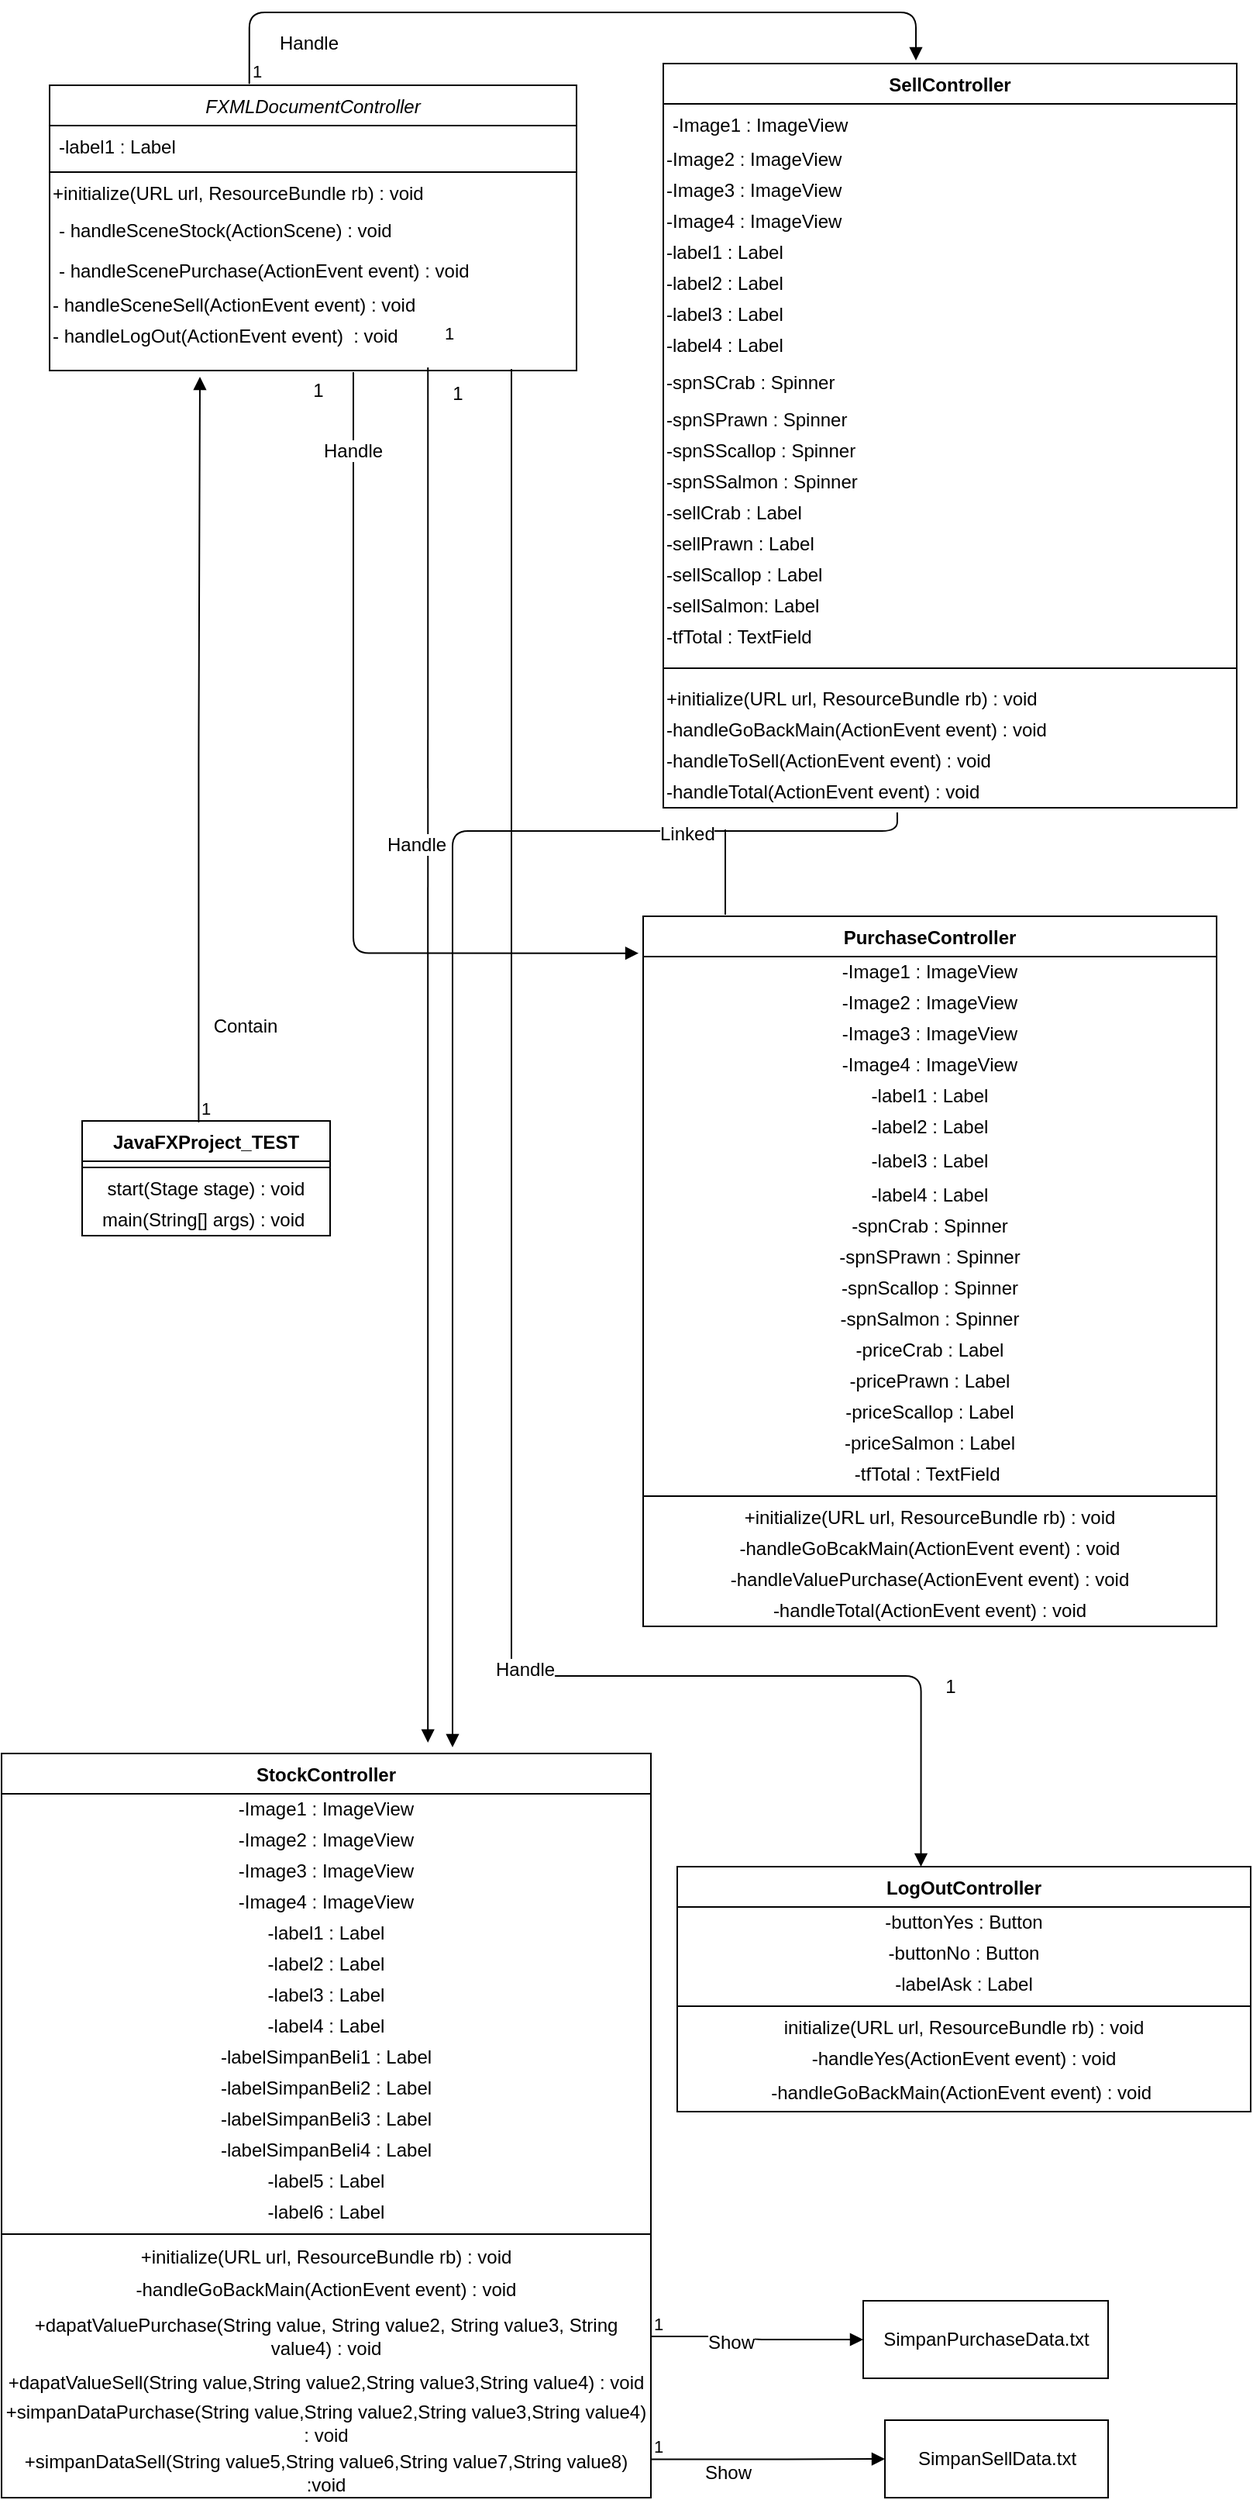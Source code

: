 <mxfile version="13.11.0" type="github">
  <diagram id="C5RBs43oDa-KdzZeNtuy" name="Page-1">
    <mxGraphModel dx="923" dy="383" grid="0" gridSize="10" guides="1" tooltips="1" connect="1" arrows="1" fold="1" page="1" pageScale="1" pageWidth="827" pageHeight="1169" math="0" shadow="0">
      <root>
        <mxCell id="WIyWlLk6GJQsqaUBKTNV-0" />
        <mxCell id="WIyWlLk6GJQsqaUBKTNV-1" parent="WIyWlLk6GJQsqaUBKTNV-0" />
        <mxCell id="zkfFHV4jXpPFQw0GAbJ--0" value="FXMLDocumentController" style="swimlane;fontStyle=2;align=center;verticalAlign=top;childLayout=stackLayout;horizontal=1;startSize=26;horizontalStack=0;resizeParent=1;resizeLast=0;collapsible=1;marginBottom=0;rounded=0;shadow=0;strokeWidth=1;" parent="WIyWlLk6GJQsqaUBKTNV-1" vertex="1">
          <mxGeometry x="44" y="104" width="340" height="184" as="geometry">
            <mxRectangle x="230" y="140" width="160" height="26" as="alternateBounds" />
          </mxGeometry>
        </mxCell>
        <mxCell id="zkfFHV4jXpPFQw0GAbJ--1" value="-label1 : Label" style="text;align=left;verticalAlign=top;spacingLeft=4;spacingRight=4;overflow=hidden;rotatable=0;points=[[0,0.5],[1,0.5]];portConstraint=eastwest;" parent="zkfFHV4jXpPFQw0GAbJ--0" vertex="1">
          <mxGeometry y="26" width="340" height="26" as="geometry" />
        </mxCell>
        <mxCell id="zkfFHV4jXpPFQw0GAbJ--4" value="" style="line;html=1;strokeWidth=1;align=left;verticalAlign=middle;spacingTop=-1;spacingLeft=3;spacingRight=3;rotatable=0;labelPosition=right;points=[];portConstraint=eastwest;" parent="zkfFHV4jXpPFQw0GAbJ--0" vertex="1">
          <mxGeometry y="52" width="340" height="8" as="geometry" />
        </mxCell>
        <mxCell id="mfBoTMyn1f0MOg0DyIH3-5" value="+initialize(URL url, ResourceBundle rb)&lt;span style=&quot;text-align: center&quot;&gt;&amp;nbsp;: void&lt;/span&gt;" style="text;html=1;strokeColor=none;fillColor=none;align=left;verticalAlign=middle;whiteSpace=wrap;rounded=0;" vertex="1" parent="zkfFHV4jXpPFQw0GAbJ--0">
          <mxGeometry y="60" width="340" height="20" as="geometry" />
        </mxCell>
        <mxCell id="zkfFHV4jXpPFQw0GAbJ--2" value="- handleSceneStock(ActionScene) : void" style="text;align=left;verticalAlign=top;spacingLeft=4;spacingRight=4;overflow=hidden;rotatable=0;points=[[0,0.5],[1,0.5]];portConstraint=eastwest;rounded=0;shadow=0;html=0;" parent="zkfFHV4jXpPFQw0GAbJ--0" vertex="1">
          <mxGeometry y="80" width="340" height="26" as="geometry" />
        </mxCell>
        <mxCell id="zkfFHV4jXpPFQw0GAbJ--3" value="- handleScenePurchase(ActionEvent event) : void" style="text;align=left;verticalAlign=top;spacingLeft=4;spacingRight=4;overflow=hidden;rotatable=0;points=[[0,0.5],[1,0.5]];portConstraint=eastwest;rounded=0;shadow=0;html=0;" parent="zkfFHV4jXpPFQw0GAbJ--0" vertex="1">
          <mxGeometry y="106" width="340" height="26" as="geometry" />
        </mxCell>
        <mxCell id="mfBoTMyn1f0MOg0DyIH3-3" value="&lt;span&gt;- handleSceneSell(ActionEvent event)&lt;/span&gt;&lt;span style=&quot;text-align: center&quot;&gt;&amp;nbsp;: void&lt;/span&gt;" style="text;html=1;strokeColor=none;fillColor=none;align=left;verticalAlign=middle;whiteSpace=wrap;rounded=0;" vertex="1" parent="zkfFHV4jXpPFQw0GAbJ--0">
          <mxGeometry y="132" width="340" height="20" as="geometry" />
        </mxCell>
        <mxCell id="mfBoTMyn1f0MOg0DyIH3-4" value="- handleLogOut(ActionEvent event)&amp;nbsp;&lt;span style=&quot;text-align: center&quot;&gt;&amp;nbsp;: void&lt;/span&gt;" style="text;html=1;strokeColor=none;fillColor=none;align=left;verticalAlign=middle;whiteSpace=wrap;rounded=0;" vertex="1" parent="zkfFHV4jXpPFQw0GAbJ--0">
          <mxGeometry y="152" width="340" height="20" as="geometry" />
        </mxCell>
        <mxCell id="mfBoTMyn1f0MOg0DyIH3-15" value="SellController" style="swimlane;fontStyle=1;align=center;verticalAlign=top;childLayout=stackLayout;horizontal=1;startSize=26;horizontalStack=0;resizeParent=1;resizeParentMax=0;resizeLast=0;collapsible=1;marginBottom=0;" vertex="1" parent="WIyWlLk6GJQsqaUBKTNV-1">
          <mxGeometry x="440" y="90" width="370" height="480" as="geometry" />
        </mxCell>
        <mxCell id="mfBoTMyn1f0MOg0DyIH3-16" value="-Image1 : ImageView" style="text;strokeColor=none;fillColor=none;align=left;verticalAlign=top;spacingLeft=4;spacingRight=4;overflow=hidden;rotatable=0;points=[[0,0.5],[1,0.5]];portConstraint=eastwest;" vertex="1" parent="mfBoTMyn1f0MOg0DyIH3-15">
          <mxGeometry y="26" width="370" height="26" as="geometry" />
        </mxCell>
        <mxCell id="mfBoTMyn1f0MOg0DyIH3-35" value="-Image2 :&amp;nbsp;&lt;span&gt;ImageView&lt;/span&gt;" style="text;html=1;strokeColor=none;fillColor=none;align=left;verticalAlign=middle;whiteSpace=wrap;rounded=0;" vertex="1" parent="mfBoTMyn1f0MOg0DyIH3-15">
          <mxGeometry y="52" width="370" height="20" as="geometry" />
        </mxCell>
        <mxCell id="mfBoTMyn1f0MOg0DyIH3-36" value="&lt;span&gt;-Image3 :&amp;nbsp;&lt;/span&gt;&lt;span&gt;ImageView&lt;/span&gt;" style="text;html=1;strokeColor=none;fillColor=none;align=left;verticalAlign=middle;whiteSpace=wrap;rounded=0;" vertex="1" parent="mfBoTMyn1f0MOg0DyIH3-15">
          <mxGeometry y="72" width="370" height="20" as="geometry" />
        </mxCell>
        <mxCell id="mfBoTMyn1f0MOg0DyIH3-37" value="&lt;span&gt;-Image4 :&amp;nbsp;&lt;/span&gt;&lt;span&gt;ImageView&lt;/span&gt;" style="text;html=1;strokeColor=none;fillColor=none;align=left;verticalAlign=middle;whiteSpace=wrap;rounded=0;" vertex="1" parent="mfBoTMyn1f0MOg0DyIH3-15">
          <mxGeometry y="92" width="370" height="20" as="geometry" />
        </mxCell>
        <mxCell id="mfBoTMyn1f0MOg0DyIH3-19" value="&lt;span&gt;-label1 : Label&lt;/span&gt;" style="text;html=1;strokeColor=none;fillColor=none;align=left;verticalAlign=middle;whiteSpace=wrap;rounded=0;" vertex="1" parent="mfBoTMyn1f0MOg0DyIH3-15">
          <mxGeometry y="112" width="370" height="20" as="geometry" />
        </mxCell>
        <mxCell id="mfBoTMyn1f0MOg0DyIH3-38" value="&lt;span&gt;-label2 : Label&lt;/span&gt;" style="text;html=1;strokeColor=none;fillColor=none;align=left;verticalAlign=middle;whiteSpace=wrap;rounded=0;" vertex="1" parent="mfBoTMyn1f0MOg0DyIH3-15">
          <mxGeometry y="132" width="370" height="20" as="geometry" />
        </mxCell>
        <mxCell id="mfBoTMyn1f0MOg0DyIH3-39" value="&lt;span&gt;-label3 : Label&lt;/span&gt;" style="text;html=1;strokeColor=none;fillColor=none;align=left;verticalAlign=middle;whiteSpace=wrap;rounded=0;" vertex="1" parent="mfBoTMyn1f0MOg0DyIH3-15">
          <mxGeometry y="152" width="370" height="20" as="geometry" />
        </mxCell>
        <mxCell id="mfBoTMyn1f0MOg0DyIH3-40" value="&lt;span&gt;-label4 : Label&lt;/span&gt;" style="text;html=1;strokeColor=none;fillColor=none;align=left;verticalAlign=middle;whiteSpace=wrap;rounded=0;" vertex="1" parent="mfBoTMyn1f0MOg0DyIH3-15">
          <mxGeometry y="172" width="370" height="20" as="geometry" />
        </mxCell>
        <mxCell id="mfBoTMyn1f0MOg0DyIH3-20" value="-spnSCrab : Spinner" style="text;html=1;strokeColor=none;fillColor=none;align=left;verticalAlign=middle;whiteSpace=wrap;rounded=0;" vertex="1" parent="mfBoTMyn1f0MOg0DyIH3-15">
          <mxGeometry y="192" width="370" height="28" as="geometry" />
        </mxCell>
        <mxCell id="mfBoTMyn1f0MOg0DyIH3-41" value="&lt;span&gt;-spnSPrawn : Spinner&lt;/span&gt;" style="text;html=1;strokeColor=none;fillColor=none;align=left;verticalAlign=middle;whiteSpace=wrap;rounded=0;" vertex="1" parent="mfBoTMyn1f0MOg0DyIH3-15">
          <mxGeometry y="220" width="370" height="20" as="geometry" />
        </mxCell>
        <mxCell id="mfBoTMyn1f0MOg0DyIH3-42" value="&lt;span&gt;-spnSScallop : Spinner&lt;/span&gt;" style="text;html=1;strokeColor=none;fillColor=none;align=left;verticalAlign=middle;whiteSpace=wrap;rounded=0;" vertex="1" parent="mfBoTMyn1f0MOg0DyIH3-15">
          <mxGeometry y="240" width="370" height="20" as="geometry" />
        </mxCell>
        <mxCell id="mfBoTMyn1f0MOg0DyIH3-43" value="&lt;span&gt;-spnSSalmon : Spinner&lt;/span&gt;" style="text;html=1;strokeColor=none;fillColor=none;align=left;verticalAlign=middle;whiteSpace=wrap;rounded=0;" vertex="1" parent="mfBoTMyn1f0MOg0DyIH3-15">
          <mxGeometry y="260" width="370" height="20" as="geometry" />
        </mxCell>
        <mxCell id="mfBoTMyn1f0MOg0DyIH3-21" value="-sellCrab : Label" style="text;html=1;strokeColor=none;fillColor=none;align=left;verticalAlign=middle;whiteSpace=wrap;rounded=0;" vertex="1" parent="mfBoTMyn1f0MOg0DyIH3-15">
          <mxGeometry y="280" width="370" height="20" as="geometry" />
        </mxCell>
        <mxCell id="mfBoTMyn1f0MOg0DyIH3-44" value="&lt;span&gt;-sellPrawn : Label&lt;/span&gt;" style="text;html=1;strokeColor=none;fillColor=none;align=left;verticalAlign=middle;whiteSpace=wrap;rounded=0;" vertex="1" parent="mfBoTMyn1f0MOg0DyIH3-15">
          <mxGeometry y="300" width="370" height="20" as="geometry" />
        </mxCell>
        <mxCell id="mfBoTMyn1f0MOg0DyIH3-45" value="&lt;span&gt;-sellScallop : Label&lt;/span&gt;" style="text;html=1;strokeColor=none;fillColor=none;align=left;verticalAlign=middle;whiteSpace=wrap;rounded=0;" vertex="1" parent="mfBoTMyn1f0MOg0DyIH3-15">
          <mxGeometry y="320" width="370" height="20" as="geometry" />
        </mxCell>
        <mxCell id="mfBoTMyn1f0MOg0DyIH3-46" value="&lt;span&gt;-sellSalmon: Label&lt;/span&gt;" style="text;html=1;strokeColor=none;fillColor=none;align=left;verticalAlign=middle;whiteSpace=wrap;rounded=0;" vertex="1" parent="mfBoTMyn1f0MOg0DyIH3-15">
          <mxGeometry y="340" width="370" height="20" as="geometry" />
        </mxCell>
        <mxCell id="mfBoTMyn1f0MOg0DyIH3-22" value="-tfTotal : TextField&amp;nbsp;" style="text;html=1;strokeColor=none;fillColor=none;align=left;verticalAlign=middle;whiteSpace=wrap;rounded=0;" vertex="1" parent="mfBoTMyn1f0MOg0DyIH3-15">
          <mxGeometry y="360" width="370" height="20" as="geometry" />
        </mxCell>
        <mxCell id="mfBoTMyn1f0MOg0DyIH3-17" value="" style="line;strokeWidth=1;fillColor=none;align=left;verticalAlign=middle;spacingTop=-1;spacingLeft=3;spacingRight=3;rotatable=0;labelPosition=right;points=[];portConstraint=eastwest;" vertex="1" parent="mfBoTMyn1f0MOg0DyIH3-15">
          <mxGeometry y="380" width="370" height="20" as="geometry" />
        </mxCell>
        <mxCell id="mfBoTMyn1f0MOg0DyIH3-28" value="+initialize(URL url, ResourceBundle rb)&lt;span style=&quot;text-align: center&quot;&gt;&amp;nbsp;: void&lt;/span&gt;" style="text;html=1;strokeColor=none;fillColor=none;align=left;verticalAlign=middle;whiteSpace=wrap;rounded=0;" vertex="1" parent="mfBoTMyn1f0MOg0DyIH3-15">
          <mxGeometry y="400" width="370" height="20" as="geometry" />
        </mxCell>
        <mxCell id="mfBoTMyn1f0MOg0DyIH3-23" value="-handleGoBackMain(ActionEvent event)&lt;span style=&quot;text-align: center&quot;&gt;&amp;nbsp;: void&lt;/span&gt;" style="text;html=1;strokeColor=none;fillColor=none;align=left;verticalAlign=middle;whiteSpace=wrap;rounded=0;" vertex="1" parent="mfBoTMyn1f0MOg0DyIH3-15">
          <mxGeometry y="420" width="370" height="20" as="geometry" />
        </mxCell>
        <mxCell id="mfBoTMyn1f0MOg0DyIH3-24" value="-handleToSell(ActionEvent event)&lt;span style=&quot;text-align: center&quot;&gt;&amp;nbsp;: void&lt;/span&gt;" style="text;html=1;strokeColor=none;fillColor=none;align=left;verticalAlign=middle;whiteSpace=wrap;rounded=0;" vertex="1" parent="mfBoTMyn1f0MOg0DyIH3-15">
          <mxGeometry y="440" width="370" height="20" as="geometry" />
        </mxCell>
        <mxCell id="mfBoTMyn1f0MOg0DyIH3-25" value="-handleTotal(ActionEvent event)&lt;span style=&quot;text-align: center&quot;&gt;&amp;nbsp;: void&lt;/span&gt;" style="text;html=1;strokeColor=none;fillColor=none;align=left;verticalAlign=middle;whiteSpace=wrap;rounded=0;" vertex="1" parent="mfBoTMyn1f0MOg0DyIH3-15">
          <mxGeometry y="460" width="370" height="20" as="geometry" />
        </mxCell>
        <mxCell id="714EFkH2jvjugC_4Z7wI-11" value="" style="endArrow=block;endFill=1;html=1;edgeStyle=orthogonalEdgeStyle;align=left;verticalAlign=top;exitX=0.379;exitY=-0.005;exitDx=0;exitDy=0;exitPerimeter=0;" edge="1" parent="WIyWlLk6GJQsqaUBKTNV-1" source="zkfFHV4jXpPFQw0GAbJ--0">
          <mxGeometry x="-1" relative="1" as="geometry">
            <mxPoint x="173" y="190" as="sourcePoint" />
            <mxPoint x="603" y="88" as="targetPoint" />
            <Array as="points">
              <mxPoint x="173" y="57" />
              <mxPoint x="603" y="57" />
            </Array>
          </mxGeometry>
        </mxCell>
        <mxCell id="714EFkH2jvjugC_4Z7wI-12" value="1" style="edgeLabel;resizable=0;html=1;align=left;verticalAlign=bottom;" connectable="0" vertex="1" parent="714EFkH2jvjugC_4Z7wI-11">
          <mxGeometry x="-1" relative="1" as="geometry" />
        </mxCell>
        <mxCell id="714EFkH2jvjugC_4Z7wI-13" value="Handle" style="text;html=1;align=center;verticalAlign=middle;resizable=0;points=[];autosize=1;" vertex="1" parent="WIyWlLk6GJQsqaUBKTNV-1">
          <mxGeometry x="187" y="68" width="48" height="18" as="geometry" />
        </mxCell>
        <mxCell id="NbRYpETx-06mappdJxJU-5" value="JavaFXProject_TEST" style="swimlane;fontStyle=1;align=center;verticalAlign=top;childLayout=stackLayout;horizontal=1;startSize=26;horizontalStack=0;resizeParent=1;resizeParentMax=0;resizeLast=0;collapsible=1;marginBottom=0;" vertex="1" parent="WIyWlLk6GJQsqaUBKTNV-1">
          <mxGeometry x="65" y="772" width="160" height="74" as="geometry" />
        </mxCell>
        <mxCell id="NbRYpETx-06mappdJxJU-7" value="" style="line;strokeWidth=1;fillColor=none;align=left;verticalAlign=middle;spacingTop=-1;spacingLeft=3;spacingRight=3;rotatable=0;labelPosition=right;points=[];portConstraint=eastwest;" vertex="1" parent="NbRYpETx-06mappdJxJU-5">
          <mxGeometry y="26" width="160" height="8" as="geometry" />
        </mxCell>
        <mxCell id="NbRYpETx-06mappdJxJU-8" value="start(Stage stage) : void" style="text;html=1;strokeColor=none;fillColor=none;align=center;verticalAlign=middle;whiteSpace=wrap;rounded=0;" vertex="1" parent="NbRYpETx-06mappdJxJU-5">
          <mxGeometry y="34" width="160" height="20" as="geometry" />
        </mxCell>
        <mxCell id="NbRYpETx-06mappdJxJU-9" value="main(String[] args) : void&amp;nbsp;" style="text;html=1;strokeColor=none;fillColor=none;align=center;verticalAlign=middle;whiteSpace=wrap;rounded=0;" vertex="1" parent="NbRYpETx-06mappdJxJU-5">
          <mxGeometry y="54" width="160" height="20" as="geometry" />
        </mxCell>
        <mxCell id="NbRYpETx-06mappdJxJU-10" value="" style="endArrow=block;endFill=1;html=1;edgeStyle=orthogonalEdgeStyle;align=left;verticalAlign=top;exitX=0.47;exitY=0.011;exitDx=0;exitDy=0;exitPerimeter=0;" edge="1" parent="WIyWlLk6GJQsqaUBKTNV-1" source="NbRYpETx-06mappdJxJU-5">
          <mxGeometry x="-1" y="-56" relative="1" as="geometry">
            <mxPoint x="140" y="765" as="sourcePoint" />
            <mxPoint x="141" y="292" as="targetPoint" />
            <Array as="points">
              <mxPoint x="140" y="532" />
            </Array>
            <mxPoint x="-28" y="48" as="offset" />
          </mxGeometry>
        </mxCell>
        <mxCell id="NbRYpETx-06mappdJxJU-11" value="1" style="edgeLabel;resizable=0;html=1;align=left;verticalAlign=bottom;" connectable="0" vertex="1" parent="NbRYpETx-06mappdJxJU-10">
          <mxGeometry x="-1" relative="1" as="geometry" />
        </mxCell>
        <mxCell id="NbRYpETx-06mappdJxJU-13" value="Contain" style="text;html=1;align=center;verticalAlign=middle;resizable=0;points=[];autosize=1;" vertex="1" parent="WIyWlLk6GJQsqaUBKTNV-1">
          <mxGeometry x="144" y="702" width="51" height="18" as="geometry" />
        </mxCell>
        <mxCell id="Fz-zrAkuoBcE2psbTT0v-1" value="PurchaseController" style="swimlane;fontStyle=1;align=center;verticalAlign=top;childLayout=stackLayout;horizontal=1;startSize=26;horizontalStack=0;resizeParent=1;resizeParentMax=0;resizeLast=0;collapsible=1;marginBottom=0;" vertex="1" parent="WIyWlLk6GJQsqaUBKTNV-1">
          <mxGeometry x="427" y="640" width="370" height="458" as="geometry" />
        </mxCell>
        <mxCell id="Fz-zrAkuoBcE2psbTT0v-2" value="&lt;span&gt;-Image1 :&amp;nbsp;&lt;/span&gt;&lt;span&gt;ImageView&lt;/span&gt;" style="text;html=1;strokeColor=none;fillColor=none;align=center;verticalAlign=middle;whiteSpace=wrap;rounded=0;" vertex="1" parent="Fz-zrAkuoBcE2psbTT0v-1">
          <mxGeometry y="26" width="370" height="20" as="geometry" />
        </mxCell>
        <mxCell id="Fz-zrAkuoBcE2psbTT0v-3" value="&lt;span style=&quot;text-align: left&quot;&gt;-Image2 :&amp;nbsp;&lt;/span&gt;&lt;span style=&quot;text-align: left&quot;&gt;ImageView&lt;/span&gt;" style="text;html=1;strokeColor=none;fillColor=none;align=center;verticalAlign=middle;whiteSpace=wrap;rounded=0;" vertex="1" parent="Fz-zrAkuoBcE2psbTT0v-1">
          <mxGeometry y="46" width="370" height="20" as="geometry" />
        </mxCell>
        <mxCell id="Fz-zrAkuoBcE2psbTT0v-4" value="&lt;span style=&quot;text-align: left&quot;&gt;-Image3 :&amp;nbsp;&lt;/span&gt;&lt;span style=&quot;text-align: left&quot;&gt;ImageView&lt;/span&gt;" style="text;html=1;strokeColor=none;fillColor=none;align=center;verticalAlign=middle;whiteSpace=wrap;rounded=0;" vertex="1" parent="Fz-zrAkuoBcE2psbTT0v-1">
          <mxGeometry y="66" width="370" height="20" as="geometry" />
        </mxCell>
        <mxCell id="Fz-zrAkuoBcE2psbTT0v-5" value="&lt;span style=&quot;text-align: left&quot;&gt;-Image4 :&amp;nbsp;&lt;/span&gt;&lt;span style=&quot;text-align: left&quot;&gt;ImageView&lt;/span&gt;" style="text;html=1;strokeColor=none;fillColor=none;align=center;verticalAlign=middle;whiteSpace=wrap;rounded=0;" vertex="1" parent="Fz-zrAkuoBcE2psbTT0v-1">
          <mxGeometry y="86" width="370" height="20" as="geometry" />
        </mxCell>
        <mxCell id="Fz-zrAkuoBcE2psbTT0v-6" value="&lt;span style=&quot;text-align: left&quot;&gt;-label1 : Label&lt;/span&gt;" style="text;html=1;strokeColor=none;fillColor=none;align=center;verticalAlign=middle;whiteSpace=wrap;rounded=0;" vertex="1" parent="Fz-zrAkuoBcE2psbTT0v-1">
          <mxGeometry y="106" width="370" height="20" as="geometry" />
        </mxCell>
        <mxCell id="Fz-zrAkuoBcE2psbTT0v-7" value="&lt;span style=&quot;text-align: left&quot;&gt;-label2 : Label&lt;/span&gt;" style="text;html=1;strokeColor=none;fillColor=none;align=center;verticalAlign=middle;whiteSpace=wrap;rounded=0;" vertex="1" parent="Fz-zrAkuoBcE2psbTT0v-1">
          <mxGeometry y="126" width="370" height="20" as="geometry" />
        </mxCell>
        <mxCell id="Fz-zrAkuoBcE2psbTT0v-8" value="&lt;span style=&quot;text-align: left&quot;&gt;-label3 : Label&lt;/span&gt;" style="text;html=1;strokeColor=none;fillColor=none;align=center;verticalAlign=middle;whiteSpace=wrap;rounded=0;" vertex="1" parent="Fz-zrAkuoBcE2psbTT0v-1">
          <mxGeometry y="146" width="370" height="24" as="geometry" />
        </mxCell>
        <mxCell id="Fz-zrAkuoBcE2psbTT0v-9" value="&lt;span style=&quot;text-align: left&quot;&gt;-label4 : Label&lt;/span&gt;" style="text;html=1;strokeColor=none;fillColor=none;align=center;verticalAlign=middle;whiteSpace=wrap;rounded=0;" vertex="1" parent="Fz-zrAkuoBcE2psbTT0v-1">
          <mxGeometry y="170" width="370" height="20" as="geometry" />
        </mxCell>
        <mxCell id="Fz-zrAkuoBcE2psbTT0v-10" value="&lt;span style=&quot;text-align: left&quot;&gt;-spnCrab : Spinner&lt;/span&gt;" style="text;html=1;strokeColor=none;fillColor=none;align=center;verticalAlign=middle;whiteSpace=wrap;rounded=0;" vertex="1" parent="Fz-zrAkuoBcE2psbTT0v-1">
          <mxGeometry y="190" width="370" height="20" as="geometry" />
        </mxCell>
        <mxCell id="Fz-zrAkuoBcE2psbTT0v-11" value="&lt;span style=&quot;text-align: left&quot;&gt;-spnSPrawn : Spinner&lt;/span&gt;" style="text;html=1;strokeColor=none;fillColor=none;align=center;verticalAlign=middle;whiteSpace=wrap;rounded=0;" vertex="1" parent="Fz-zrAkuoBcE2psbTT0v-1">
          <mxGeometry y="210" width="370" height="20" as="geometry" />
        </mxCell>
        <mxCell id="Fz-zrAkuoBcE2psbTT0v-12" value="&lt;span style=&quot;text-align: left&quot;&gt;-spnScallop : Spinner&lt;/span&gt;" style="text;html=1;strokeColor=none;fillColor=none;align=center;verticalAlign=middle;whiteSpace=wrap;rounded=0;" vertex="1" parent="Fz-zrAkuoBcE2psbTT0v-1">
          <mxGeometry y="230" width="370" height="20" as="geometry" />
        </mxCell>
        <mxCell id="Fz-zrAkuoBcE2psbTT0v-13" value="&lt;span style=&quot;text-align: left&quot;&gt;-spnSalmon : Spinner&lt;/span&gt;" style="text;html=1;strokeColor=none;fillColor=none;align=center;verticalAlign=middle;whiteSpace=wrap;rounded=0;" vertex="1" parent="Fz-zrAkuoBcE2psbTT0v-1">
          <mxGeometry y="250" width="370" height="20" as="geometry" />
        </mxCell>
        <mxCell id="Fz-zrAkuoBcE2psbTT0v-14" value="-priceCrab :&amp;nbsp;Label" style="text;html=1;strokeColor=none;fillColor=none;align=center;verticalAlign=middle;whiteSpace=wrap;rounded=0;" vertex="1" parent="Fz-zrAkuoBcE2psbTT0v-1">
          <mxGeometry y="270" width="370" height="20" as="geometry" />
        </mxCell>
        <mxCell id="Fz-zrAkuoBcE2psbTT0v-15" value="-pricePrawn :&amp;nbsp;Label" style="text;html=1;strokeColor=none;fillColor=none;align=center;verticalAlign=middle;whiteSpace=wrap;rounded=0;" vertex="1" parent="Fz-zrAkuoBcE2psbTT0v-1">
          <mxGeometry y="290" width="370" height="20" as="geometry" />
        </mxCell>
        <mxCell id="Fz-zrAkuoBcE2psbTT0v-16" value="-priceScallop :&amp;nbsp;Label" style="text;html=1;strokeColor=none;fillColor=none;align=center;verticalAlign=middle;whiteSpace=wrap;rounded=0;" vertex="1" parent="Fz-zrAkuoBcE2psbTT0v-1">
          <mxGeometry y="310" width="370" height="20" as="geometry" />
        </mxCell>
        <mxCell id="Fz-zrAkuoBcE2psbTT0v-17" value="-priceSalmon :&amp;nbsp;Label" style="text;html=1;strokeColor=none;fillColor=none;align=center;verticalAlign=middle;whiteSpace=wrap;rounded=0;" vertex="1" parent="Fz-zrAkuoBcE2psbTT0v-1">
          <mxGeometry y="330" width="370" height="20" as="geometry" />
        </mxCell>
        <mxCell id="Fz-zrAkuoBcE2psbTT0v-18" value="&lt;span style=&quot;text-align: left&quot;&gt;-tfTotal : TextField&amp;nbsp;&lt;/span&gt;" style="text;html=1;strokeColor=none;fillColor=none;align=center;verticalAlign=middle;whiteSpace=wrap;rounded=0;" vertex="1" parent="Fz-zrAkuoBcE2psbTT0v-1">
          <mxGeometry y="350" width="370" height="20" as="geometry" />
        </mxCell>
        <mxCell id="Fz-zrAkuoBcE2psbTT0v-20" value="" style="line;strokeWidth=1;fillColor=none;align=left;verticalAlign=middle;spacingTop=-1;spacingLeft=3;spacingRight=3;rotatable=0;labelPosition=right;points=[];portConstraint=eastwest;" vertex="1" parent="Fz-zrAkuoBcE2psbTT0v-1">
          <mxGeometry y="370" width="370" height="8" as="geometry" />
        </mxCell>
        <mxCell id="Fz-zrAkuoBcE2psbTT0v-21" value="+initialize(URL url, ResourceBundle rb)&amp;nbsp;: void" style="text;html=1;strokeColor=none;fillColor=none;align=center;verticalAlign=middle;whiteSpace=wrap;rounded=0;" vertex="1" parent="Fz-zrAkuoBcE2psbTT0v-1">
          <mxGeometry y="378" width="370" height="20" as="geometry" />
        </mxCell>
        <mxCell id="Fz-zrAkuoBcE2psbTT0v-22" value="-handleGoBcakMain(ActionEvent event)&amp;nbsp;: void" style="text;html=1;strokeColor=none;fillColor=none;align=center;verticalAlign=middle;whiteSpace=wrap;rounded=0;" vertex="1" parent="Fz-zrAkuoBcE2psbTT0v-1">
          <mxGeometry y="398" width="370" height="20" as="geometry" />
        </mxCell>
        <mxCell id="Fz-zrAkuoBcE2psbTT0v-23" value="-handleValuePurchase(ActionEvent event)&amp;nbsp;: void" style="text;html=1;strokeColor=none;fillColor=none;align=center;verticalAlign=middle;whiteSpace=wrap;rounded=0;" vertex="1" parent="Fz-zrAkuoBcE2psbTT0v-1">
          <mxGeometry y="418" width="370" height="20" as="geometry" />
        </mxCell>
        <mxCell id="Fz-zrAkuoBcE2psbTT0v-24" value="-handleTotal(ActionEvent event)&amp;nbsp;: void" style="text;html=1;strokeColor=none;fillColor=none;align=center;verticalAlign=middle;whiteSpace=wrap;rounded=0;" vertex="1" parent="Fz-zrAkuoBcE2psbTT0v-1">
          <mxGeometry y="438" width="370" height="20" as="geometry" />
        </mxCell>
        <mxCell id="UazscKnlA4gNwpAuMZIE-0" value="StockController" style="swimlane;fontStyle=1;align=center;verticalAlign=top;childLayout=stackLayout;horizontal=1;startSize=26;horizontalStack=0;resizeParent=1;resizeParentMax=0;resizeLast=0;collapsible=1;marginBottom=0;" vertex="1" parent="WIyWlLk6GJQsqaUBKTNV-1">
          <mxGeometry x="13" y="1180" width="419" height="480" as="geometry" />
        </mxCell>
        <mxCell id="UazscKnlA4gNwpAuMZIE-1" value="&lt;span style=&quot;text-align: left&quot;&gt;-Image1 :&amp;nbsp;&lt;/span&gt;&lt;span style=&quot;text-align: left&quot;&gt;ImageView&lt;/span&gt;" style="text;html=1;strokeColor=none;fillColor=none;align=center;verticalAlign=middle;whiteSpace=wrap;rounded=0;" vertex="1" parent="UazscKnlA4gNwpAuMZIE-0">
          <mxGeometry y="26" width="419" height="20" as="geometry" />
        </mxCell>
        <mxCell id="UazscKnlA4gNwpAuMZIE-2" value="&lt;span style=&quot;text-align: left&quot;&gt;-Image2 :&amp;nbsp;&lt;/span&gt;&lt;span style=&quot;text-align: left&quot;&gt;ImageView&lt;/span&gt;" style="text;html=1;strokeColor=none;fillColor=none;align=center;verticalAlign=middle;whiteSpace=wrap;rounded=0;" vertex="1" parent="UazscKnlA4gNwpAuMZIE-0">
          <mxGeometry y="46" width="419" height="20" as="geometry" />
        </mxCell>
        <mxCell id="UazscKnlA4gNwpAuMZIE-3" value="&lt;span style=&quot;text-align: left&quot;&gt;-Image3 :&amp;nbsp;&lt;/span&gt;&lt;span style=&quot;text-align: left&quot;&gt;ImageView&lt;/span&gt;" style="text;html=1;strokeColor=none;fillColor=none;align=center;verticalAlign=middle;whiteSpace=wrap;rounded=0;" vertex="1" parent="UazscKnlA4gNwpAuMZIE-0">
          <mxGeometry y="66" width="419" height="20" as="geometry" />
        </mxCell>
        <mxCell id="UazscKnlA4gNwpAuMZIE-4" value="&lt;span style=&quot;text-align: left&quot;&gt;-Image4 :&amp;nbsp;&lt;/span&gt;&lt;span style=&quot;text-align: left&quot;&gt;ImageView&lt;/span&gt;" style="text;html=1;strokeColor=none;fillColor=none;align=center;verticalAlign=middle;whiteSpace=wrap;rounded=0;" vertex="1" parent="UazscKnlA4gNwpAuMZIE-0">
          <mxGeometry y="86" width="419" height="20" as="geometry" />
        </mxCell>
        <mxCell id="UazscKnlA4gNwpAuMZIE-5" value="&lt;span style=&quot;text-align: left&quot;&gt;-label1 : Label&lt;/span&gt;" style="text;html=1;strokeColor=none;fillColor=none;align=center;verticalAlign=middle;whiteSpace=wrap;rounded=0;" vertex="1" parent="UazscKnlA4gNwpAuMZIE-0">
          <mxGeometry y="106" width="419" height="20" as="geometry" />
        </mxCell>
        <mxCell id="UazscKnlA4gNwpAuMZIE-6" value="&lt;span style=&quot;text-align: left&quot;&gt;-label2 : Label&lt;/span&gt;" style="text;html=1;strokeColor=none;fillColor=none;align=center;verticalAlign=middle;whiteSpace=wrap;rounded=0;" vertex="1" parent="UazscKnlA4gNwpAuMZIE-0">
          <mxGeometry y="126" width="419" height="20" as="geometry" />
        </mxCell>
        <mxCell id="UazscKnlA4gNwpAuMZIE-7" value="&lt;span style=&quot;text-align: left&quot;&gt;-label3 : Label&lt;/span&gt;" style="text;html=1;strokeColor=none;fillColor=none;align=center;verticalAlign=middle;whiteSpace=wrap;rounded=0;" vertex="1" parent="UazscKnlA4gNwpAuMZIE-0">
          <mxGeometry y="146" width="419" height="20" as="geometry" />
        </mxCell>
        <mxCell id="UazscKnlA4gNwpAuMZIE-8" value="&lt;span style=&quot;text-align: left&quot;&gt;-label4 : Label&lt;/span&gt;" style="text;html=1;strokeColor=none;fillColor=none;align=center;verticalAlign=middle;whiteSpace=wrap;rounded=0;" vertex="1" parent="UazscKnlA4gNwpAuMZIE-0">
          <mxGeometry y="166" width="419" height="20" as="geometry" />
        </mxCell>
        <mxCell id="UazscKnlA4gNwpAuMZIE-9" value="&lt;span style=&quot;text-align: left&quot;&gt;-labelSimpanBeli1&amp;nbsp;: Label&lt;/span&gt;" style="text;html=1;strokeColor=none;fillColor=none;align=center;verticalAlign=middle;whiteSpace=wrap;rounded=0;" vertex="1" parent="UazscKnlA4gNwpAuMZIE-0">
          <mxGeometry y="186" width="419" height="20" as="geometry" />
        </mxCell>
        <mxCell id="UazscKnlA4gNwpAuMZIE-10" value="&lt;span style=&quot;text-align: left&quot;&gt;-labelSimpanBeli2 : Label&lt;/span&gt;" style="text;html=1;strokeColor=none;fillColor=none;align=center;verticalAlign=middle;whiteSpace=wrap;rounded=0;" vertex="1" parent="UazscKnlA4gNwpAuMZIE-0">
          <mxGeometry y="206" width="419" height="20" as="geometry" />
        </mxCell>
        <mxCell id="UazscKnlA4gNwpAuMZIE-11" value="&lt;span style=&quot;text-align: left&quot;&gt;-labelSimpanBeli3 : Label&lt;/span&gt;" style="text;html=1;strokeColor=none;fillColor=none;align=center;verticalAlign=middle;whiteSpace=wrap;rounded=0;" vertex="1" parent="UazscKnlA4gNwpAuMZIE-0">
          <mxGeometry y="226" width="419" height="20" as="geometry" />
        </mxCell>
        <mxCell id="UazscKnlA4gNwpAuMZIE-12" value="&lt;span style=&quot;text-align: left&quot;&gt;-labelSimpanBeli4 : Label&lt;/span&gt;" style="text;html=1;strokeColor=none;fillColor=none;align=center;verticalAlign=middle;whiteSpace=wrap;rounded=0;" vertex="1" parent="UazscKnlA4gNwpAuMZIE-0">
          <mxGeometry y="246" width="419" height="20" as="geometry" />
        </mxCell>
        <mxCell id="UazscKnlA4gNwpAuMZIE-13" value="&lt;span style=&quot;text-align: left&quot;&gt;-label5&amp;nbsp;: Label&lt;/span&gt;" style="text;html=1;strokeColor=none;fillColor=none;align=center;verticalAlign=middle;whiteSpace=wrap;rounded=0;" vertex="1" parent="UazscKnlA4gNwpAuMZIE-0">
          <mxGeometry y="266" width="419" height="20" as="geometry" />
        </mxCell>
        <mxCell id="UazscKnlA4gNwpAuMZIE-14" value="&lt;span style=&quot;text-align: left&quot;&gt;-label6&amp;nbsp;: Label&lt;/span&gt;" style="text;html=1;strokeColor=none;fillColor=none;align=center;verticalAlign=middle;whiteSpace=wrap;rounded=0;" vertex="1" parent="UazscKnlA4gNwpAuMZIE-0">
          <mxGeometry y="286" width="419" height="20" as="geometry" />
        </mxCell>
        <mxCell id="UazscKnlA4gNwpAuMZIE-20" value="" style="line;strokeWidth=1;fillColor=none;align=left;verticalAlign=middle;spacingTop=-1;spacingLeft=3;spacingRight=3;rotatable=0;labelPosition=right;points=[];portConstraint=eastwest;" vertex="1" parent="UazscKnlA4gNwpAuMZIE-0">
          <mxGeometry y="306" width="419" height="8" as="geometry" />
        </mxCell>
        <mxCell id="UazscKnlA4gNwpAuMZIE-22" value="+initialize(URL url, ResourceBundle rb)&amp;nbsp;: void" style="text;html=1;strokeColor=none;fillColor=none;align=center;verticalAlign=middle;whiteSpace=wrap;rounded=0;" vertex="1" parent="UazscKnlA4gNwpAuMZIE-0">
          <mxGeometry y="314" width="419" height="22" as="geometry" />
        </mxCell>
        <mxCell id="UazscKnlA4gNwpAuMZIE-21" value="-handleGoBackMain(ActionEvent event)&amp;nbsp;: void" style="text;html=1;strokeColor=none;fillColor=none;align=center;verticalAlign=middle;whiteSpace=wrap;rounded=0;" vertex="1" parent="UazscKnlA4gNwpAuMZIE-0">
          <mxGeometry y="336" width="419" height="20" as="geometry" />
        </mxCell>
        <mxCell id="UazscKnlA4gNwpAuMZIE-15" value="+dapatValuePurchase(String value, String value2, String value3, String value4) : void" style="text;html=1;strokeColor=none;fillColor=none;align=center;verticalAlign=middle;whiteSpace=wrap;rounded=0;" vertex="1" parent="UazscKnlA4gNwpAuMZIE-0">
          <mxGeometry y="356" width="419" height="40" as="geometry" />
        </mxCell>
        <mxCell id="UazscKnlA4gNwpAuMZIE-16" value="+dapatValueSell(String value,String value2,String value3,String value4) : void" style="text;html=1;strokeColor=none;fillColor=none;align=center;verticalAlign=middle;whiteSpace=wrap;rounded=0;" vertex="1" parent="UazscKnlA4gNwpAuMZIE-0">
          <mxGeometry y="396" width="419" height="20" as="geometry" />
        </mxCell>
        <mxCell id="UazscKnlA4gNwpAuMZIE-17" value="+simpanDataPurchase(String value,String value2,String value3,String value4) : void" style="text;html=1;strokeColor=none;fillColor=none;align=center;verticalAlign=middle;whiteSpace=wrap;rounded=0;" vertex="1" parent="UazscKnlA4gNwpAuMZIE-0">
          <mxGeometry y="416" width="419" height="31" as="geometry" />
        </mxCell>
        <mxCell id="UazscKnlA4gNwpAuMZIE-18" value="+simpanDataSell(String value5,String value6,String value7,String value8) :void" style="text;html=1;strokeColor=none;fillColor=none;align=center;verticalAlign=middle;whiteSpace=wrap;rounded=0;" vertex="1" parent="UazscKnlA4gNwpAuMZIE-0">
          <mxGeometry y="447" width="419" height="33" as="geometry" />
        </mxCell>
        <mxCell id="XNiJwl2A9tAsZuyhAK5P-0" value="LogOutController" style="swimlane;fontStyle=1;align=center;verticalAlign=top;childLayout=stackLayout;horizontal=1;startSize=26;horizontalStack=0;resizeParent=1;resizeParentMax=0;resizeLast=0;collapsible=1;marginBottom=0;" vertex="1" parent="WIyWlLk6GJQsqaUBKTNV-1">
          <mxGeometry x="449" y="1253" width="370" height="158" as="geometry" />
        </mxCell>
        <mxCell id="XNiJwl2A9tAsZuyhAK5P-1" value="-buttonYes :&amp;nbsp;Button" style="text;html=1;strokeColor=none;fillColor=none;align=center;verticalAlign=middle;whiteSpace=wrap;rounded=0;" vertex="1" parent="XNiJwl2A9tAsZuyhAK5P-0">
          <mxGeometry y="26" width="370" height="20" as="geometry" />
        </mxCell>
        <mxCell id="XNiJwl2A9tAsZuyhAK5P-2" value="-buttonNo :&amp;nbsp;Button" style="text;html=1;strokeColor=none;fillColor=none;align=center;verticalAlign=middle;whiteSpace=wrap;rounded=0;" vertex="1" parent="XNiJwl2A9tAsZuyhAK5P-0">
          <mxGeometry y="46" width="370" height="20" as="geometry" />
        </mxCell>
        <mxCell id="XNiJwl2A9tAsZuyhAK5P-3" value="-labelAsk : Label" style="text;html=1;strokeColor=none;fillColor=none;align=center;verticalAlign=middle;whiteSpace=wrap;rounded=0;" vertex="1" parent="XNiJwl2A9tAsZuyhAK5P-0">
          <mxGeometry y="66" width="370" height="20" as="geometry" />
        </mxCell>
        <mxCell id="XNiJwl2A9tAsZuyhAK5P-5" value="" style="line;strokeWidth=1;fillColor=none;align=left;verticalAlign=middle;spacingTop=-1;spacingLeft=3;spacingRight=3;rotatable=0;labelPosition=right;points=[];portConstraint=eastwest;" vertex="1" parent="XNiJwl2A9tAsZuyhAK5P-0">
          <mxGeometry y="86" width="370" height="8" as="geometry" />
        </mxCell>
        <mxCell id="XNiJwl2A9tAsZuyhAK5P-6" value="initialize(URL url, ResourceBundle rb)&amp;nbsp;: void" style="text;html=1;strokeColor=none;fillColor=none;align=center;verticalAlign=middle;whiteSpace=wrap;rounded=0;" vertex="1" parent="XNiJwl2A9tAsZuyhAK5P-0">
          <mxGeometry y="94" width="370" height="20" as="geometry" />
        </mxCell>
        <mxCell id="XNiJwl2A9tAsZuyhAK5P-7" value="-handleYes(ActionEvent event)&amp;nbsp;: void" style="text;html=1;strokeColor=none;fillColor=none;align=center;verticalAlign=middle;whiteSpace=wrap;rounded=0;" vertex="1" parent="XNiJwl2A9tAsZuyhAK5P-0">
          <mxGeometry y="114" width="370" height="20" as="geometry" />
        </mxCell>
        <mxCell id="XNiJwl2A9tAsZuyhAK5P-8" value="-handleGoBackMain(ActionEvent event) : void&amp;nbsp;" style="text;html=1;strokeColor=none;fillColor=none;align=center;verticalAlign=middle;whiteSpace=wrap;rounded=0;" vertex="1" parent="XNiJwl2A9tAsZuyhAK5P-0">
          <mxGeometry y="134" width="370" height="24" as="geometry" />
        </mxCell>
        <mxCell id="ytEvOS1A0uu5QeDHtLsP-2" value="&lt;font style=&quot;font-size: 12px&quot;&gt;Handle&lt;/font&gt;" style="endArrow=block;endFill=1;html=1;edgeStyle=orthogonalEdgeStyle;align=left;verticalAlign=top;entryX=0.425;entryY=0;entryDx=0;entryDy=0;entryPerimeter=0;" edge="1" parent="WIyWlLk6GJQsqaUBKTNV-1" target="XNiJwl2A9tAsZuyhAK5P-0">
          <mxGeometry x="0.341" y="-12" relative="1" as="geometry">
            <mxPoint x="342" y="287" as="sourcePoint" />
            <mxPoint x="568" y="1058" as="targetPoint" />
            <Array as="points">
              <mxPoint x="342" y="1130" />
              <mxPoint x="606" y="1130" />
            </Array>
            <mxPoint as="offset" />
          </mxGeometry>
        </mxCell>
        <mxCell id="ytEvOS1A0uu5QeDHtLsP-4" value="1" style="text;html=1;align=center;verticalAlign=middle;resizable=0;points=[];autosize=1;" vertex="1" parent="WIyWlLk6GJQsqaUBKTNV-1">
          <mxGeometry x="616" y="1128" width="17" height="18" as="geometry" />
        </mxCell>
        <mxCell id="ytEvOS1A0uu5QeDHtLsP-9" value="&lt;font style=&quot;font-size: 12px&quot;&gt;Handle&lt;/font&gt;" style="endArrow=block;endFill=1;html=1;edgeStyle=orthogonalEdgeStyle;align=left;verticalAlign=top;entryX=-0.008;entryY=0.052;entryDx=0;entryDy=0;entryPerimeter=0;" edge="1" parent="WIyWlLk6GJQsqaUBKTNV-1" target="Fz-zrAkuoBcE2psbTT0v-1">
          <mxGeometry x="-0.868" y="-21" relative="1" as="geometry">
            <mxPoint x="240" y="289" as="sourcePoint" />
            <mxPoint x="589" y="622" as="targetPoint" />
            <Array as="points">
              <mxPoint x="240" y="664" />
            </Array>
            <mxPoint as="offset" />
          </mxGeometry>
        </mxCell>
        <mxCell id="ytEvOS1A0uu5QeDHtLsP-11" value="1" style="text;html=1;align=center;verticalAlign=middle;resizable=0;points=[];autosize=1;" vertex="1" parent="WIyWlLk6GJQsqaUBKTNV-1">
          <mxGeometry x="208" y="292" width="17" height="18" as="geometry" />
        </mxCell>
        <mxCell id="ytEvOS1A0uu5QeDHtLsP-18" value="&lt;font style=&quot;font-size: 12px&quot;&gt;Handle&lt;/font&gt;" style="endArrow=block;endFill=1;html=1;edgeStyle=orthogonalEdgeStyle;align=left;verticalAlign=top;exitX=0.718;exitY=1.5;exitDx=0;exitDy=0;exitPerimeter=0;" edge="1" parent="WIyWlLk6GJQsqaUBKTNV-1" source="mfBoTMyn1f0MOg0DyIH3-4">
          <mxGeometry x="-0.337" y="-28" relative="1" as="geometry">
            <mxPoint x="288" y="356" as="sourcePoint" />
            <mxPoint x="288" y="1173" as="targetPoint" />
            <Array as="points">
              <mxPoint x="288" y="1173" />
            </Array>
            <mxPoint as="offset" />
          </mxGeometry>
        </mxCell>
        <mxCell id="ytEvOS1A0uu5QeDHtLsP-19" value="1" style="edgeLabel;resizable=0;html=1;align=left;verticalAlign=bottom;" connectable="0" vertex="1" parent="ytEvOS1A0uu5QeDHtLsP-18">
          <mxGeometry x="-1" relative="1" as="geometry">
            <mxPoint x="9" y="-14" as="offset" />
          </mxGeometry>
        </mxCell>
        <mxCell id="ytEvOS1A0uu5QeDHtLsP-20" value="1" style="text;html=1;align=center;verticalAlign=middle;resizable=0;points=[];autosize=1;" vertex="1" parent="WIyWlLk6GJQsqaUBKTNV-1">
          <mxGeometry x="298" y="294" width="17" height="18" as="geometry" />
        </mxCell>
        <mxCell id="ytEvOS1A0uu5QeDHtLsP-24" value="&lt;font style=&quot;font-size: 12px&quot;&gt;Linked&lt;/font&gt;" style="endArrow=block;endFill=1;html=1;edgeStyle=orthogonalEdgeStyle;align=left;verticalAlign=top;exitX=0.408;exitY=1.15;exitDx=0;exitDy=0;exitPerimeter=0;" edge="1" parent="WIyWlLk6GJQsqaUBKTNV-1" source="mfBoTMyn1f0MOg0DyIH3-25">
          <mxGeometry x="-0.625" y="-12" relative="1" as="geometry">
            <mxPoint x="275" y="552" as="sourcePoint" />
            <mxPoint x="304" y="1176" as="targetPoint" />
            <Array as="points">
              <mxPoint x="591" y="585" />
              <mxPoint x="304" y="585" />
            </Array>
            <mxPoint as="offset" />
          </mxGeometry>
        </mxCell>
        <mxCell id="ytEvOS1A0uu5QeDHtLsP-36" value="SimpanPurchaseData.txt" style="html=1;" vertex="1" parent="WIyWlLk6GJQsqaUBKTNV-1">
          <mxGeometry x="569" y="1533" width="158" height="50" as="geometry" />
        </mxCell>
        <mxCell id="ytEvOS1A0uu5QeDHtLsP-37" value="SimpanSellData.txt" style="html=1;" vertex="1" parent="WIyWlLk6GJQsqaUBKTNV-1">
          <mxGeometry x="583" y="1610" width="144" height="50" as="geometry" />
        </mxCell>
        <mxCell id="ytEvOS1A0uu5QeDHtLsP-38" value="&lt;font style=&quot;font-size: 12px&quot;&gt;Show&lt;/font&gt;" style="endArrow=block;endFill=1;html=1;edgeStyle=orthogonalEdgeStyle;align=left;verticalAlign=top;entryX=0;entryY=0.5;entryDx=0;entryDy=0;exitX=1;exitY=0.5;exitDx=0;exitDy=0;" edge="1" parent="WIyWlLk6GJQsqaUBKTNV-1" source="UazscKnlA4gNwpAuMZIE-15" target="ytEvOS1A0uu5QeDHtLsP-36">
          <mxGeometry x="-0.505" y="10" relative="1" as="geometry">
            <mxPoint x="266" y="1532" as="sourcePoint" />
            <mxPoint x="547" y="1610" as="targetPoint" />
            <Array as="points">
              <mxPoint x="498" y="1556" />
              <mxPoint x="498" y="1558" />
            </Array>
            <mxPoint as="offset" />
          </mxGeometry>
        </mxCell>
        <mxCell id="ytEvOS1A0uu5QeDHtLsP-39" value="1" style="edgeLabel;resizable=0;html=1;align=left;verticalAlign=bottom;" connectable="0" vertex="1" parent="ytEvOS1A0uu5QeDHtLsP-38">
          <mxGeometry x="-1" relative="1" as="geometry" />
        </mxCell>
        <mxCell id="ytEvOS1A0uu5QeDHtLsP-40" value="&lt;font style=&quot;font-size: 12px&quot;&gt;Show&lt;/font&gt;" style="endArrow=block;endFill=1;html=1;edgeStyle=orthogonalEdgeStyle;align=left;verticalAlign=top;entryX=0;entryY=0.5;entryDx=0;entryDy=0;exitX=1;exitY=0.25;exitDx=0;exitDy=0;" edge="1" parent="WIyWlLk6GJQsqaUBKTNV-1" source="UazscKnlA4gNwpAuMZIE-18" target="ytEvOS1A0uu5QeDHtLsP-37">
          <mxGeometry x="-0.565" y="5" relative="1" as="geometry">
            <mxPoint x="266" y="1532" as="sourcePoint" />
            <mxPoint x="426" y="1532" as="targetPoint" />
            <mxPoint as="offset" />
          </mxGeometry>
        </mxCell>
        <mxCell id="ytEvOS1A0uu5QeDHtLsP-41" value="1" style="edgeLabel;resizable=0;html=1;align=left;verticalAlign=bottom;" connectable="0" vertex="1" parent="ytEvOS1A0uu5QeDHtLsP-40">
          <mxGeometry x="-1" relative="1" as="geometry" />
        </mxCell>
        <mxCell id="ytEvOS1A0uu5QeDHtLsP-44" value="" style="endArrow=none;html=1;" edge="1" parent="WIyWlLk6GJQsqaUBKTNV-1">
          <mxGeometry width="50" height="50" relative="1" as="geometry">
            <mxPoint x="480" y="584" as="sourcePoint" />
            <mxPoint x="480" y="639" as="targetPoint" />
          </mxGeometry>
        </mxCell>
      </root>
    </mxGraphModel>
  </diagram>
</mxfile>
